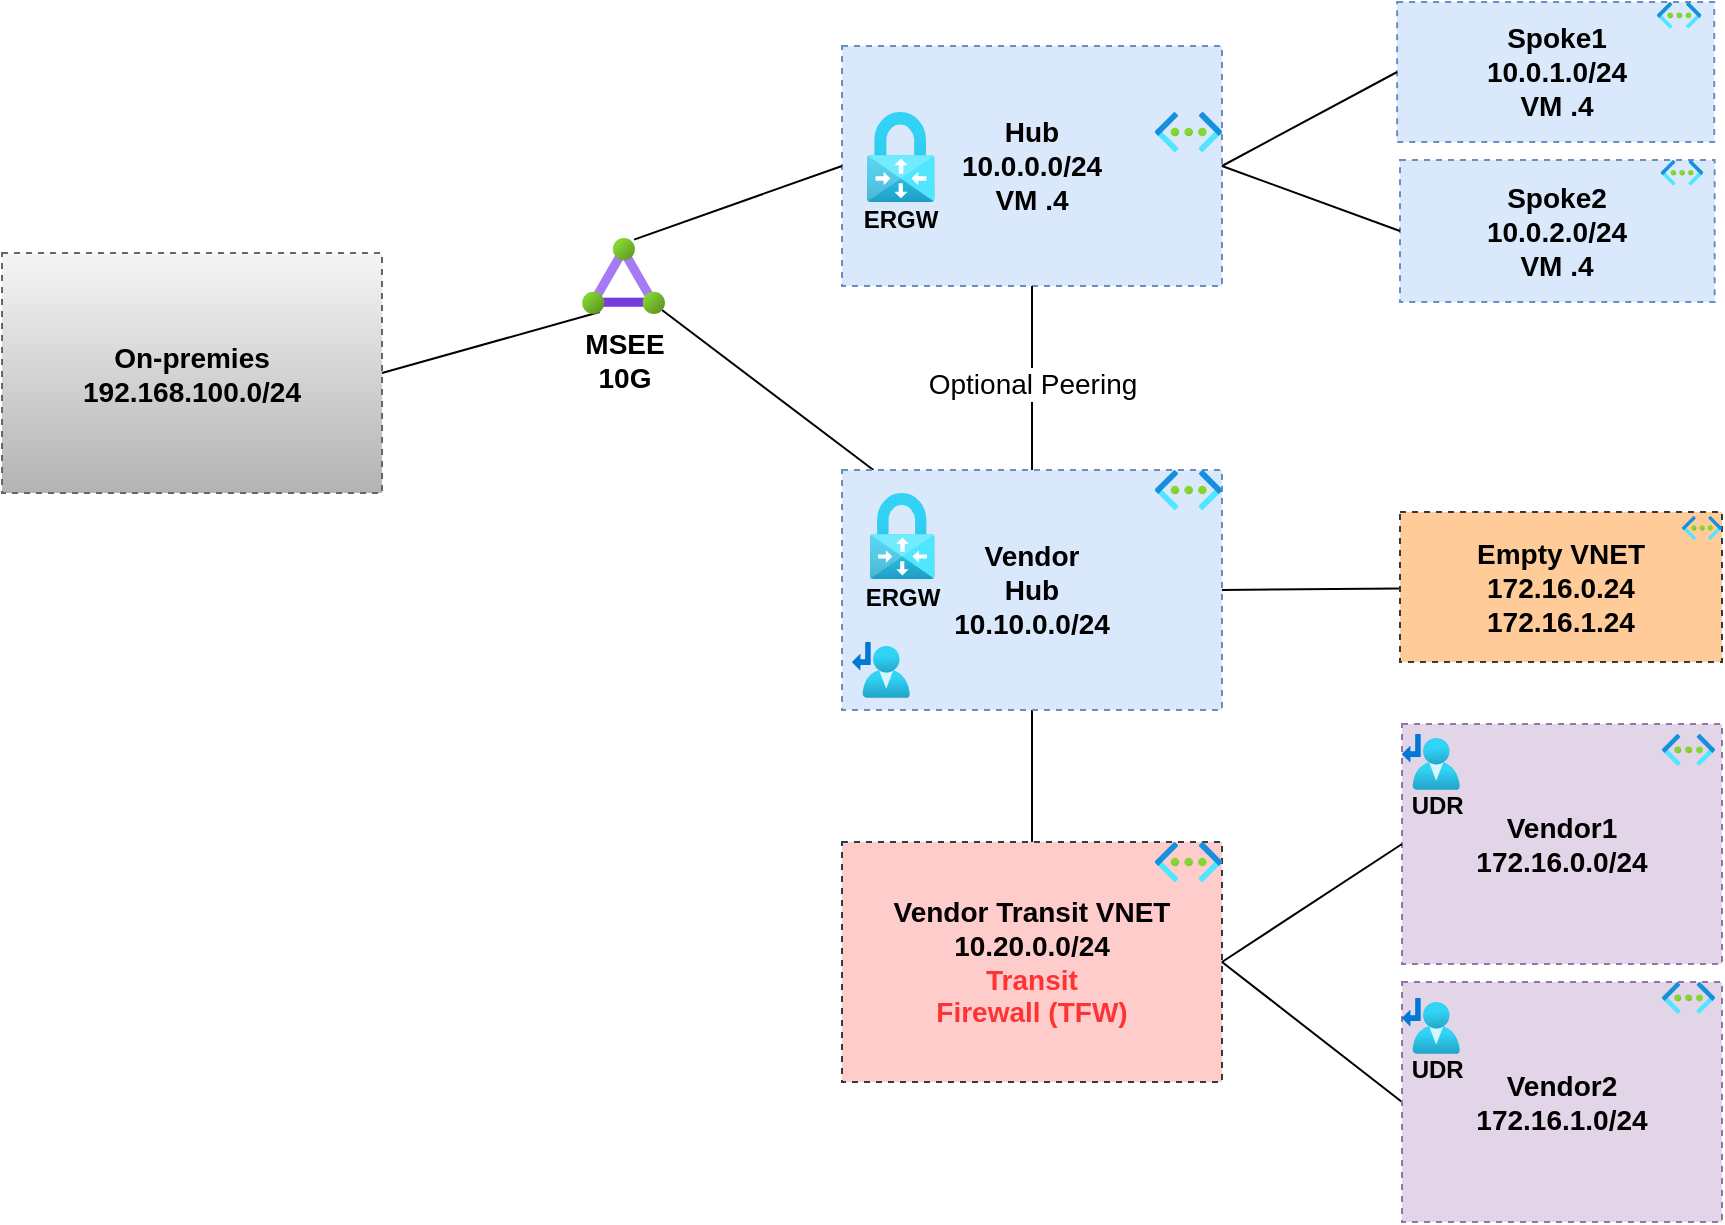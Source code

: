 <mxfile>
    <diagram id="LMcskf2OUFfgnVeXwqW-" name="Page-1">
        <mxGraphModel dx="746" dy="731" grid="1" gridSize="10" guides="1" tooltips="1" connect="1" arrows="1" fold="1" page="1" pageScale="1" pageWidth="1100" pageHeight="850" math="0" shadow="0">
            <root>
                <mxCell id="0"/>
                <mxCell id="1" parent="0"/>
                <mxCell id="2" value="&lt;b&gt;Hub&lt;br&gt;&lt;/b&gt;&lt;b style=&quot;border-color: var(--border-color);&quot;&gt;10.0.0.0/24&lt;br style=&quot;border-color: var(--border-color);&quot;&gt;VM .4&lt;/b&gt;&lt;b&gt;&lt;br&gt;&lt;/b&gt;" style="whiteSpace=wrap;html=1;fillColor=#dae8fc;strokeColor=#6c8ebf;dashed=1;fontSize=14;" parent="1" vertex="1">
                    <mxGeometry x="450" y="114" width="190" height="120" as="geometry"/>
                </mxCell>
                <mxCell id="3" value="" style="aspect=fixed;html=1;points=[];align=center;image;fontSize=14;image=img/lib/azure2/networking/Virtual_Networks.svg;dashed=1;" parent="1" vertex="1">
                    <mxGeometry x="606.5" y="147" width="33.5" height="20" as="geometry"/>
                </mxCell>
                <mxCell id="14" style="edgeStyle=none;html=1;endArrow=none;endFill=0;entryX=0.962;entryY=0.947;entryDx=0;entryDy=0;entryPerimeter=0;fontSize=14;" parent="1" source="4" target="21" edge="1">
                    <mxGeometry relative="1" as="geometry">
                        <mxPoint x="350" y="382" as="targetPoint"/>
                    </mxGeometry>
                </mxCell>
                <mxCell id="15" value="Optional Peering" style="edgeStyle=none;html=1;endArrow=none;endFill=0;entryX=0.5;entryY=1;entryDx=0;entryDy=0;fontSize=14;" parent="1" target="2" edge="1">
                    <mxGeometry relative="1" as="geometry">
                        <mxPoint x="545" y="332" as="sourcePoint"/>
                    </mxGeometry>
                </mxCell>
                <mxCell id="18" value="" style="edgeStyle=none;html=1;endArrow=none;endFill=0;fontSize=14;" parent="1" source="4" target="10" edge="1">
                    <mxGeometry relative="1" as="geometry"/>
                </mxCell>
                <mxCell id="4" value="&lt;b&gt;Vendor &lt;br&gt;Hub&lt;br&gt;10.10.0.0/24&lt;br&gt;&lt;/b&gt;" style="whiteSpace=wrap;html=1;fillColor=#dae8fc;strokeColor=#6c8ebf;dashed=1;fontSize=14;" parent="1" vertex="1">
                    <mxGeometry x="450" y="326" width="190" height="120" as="geometry"/>
                </mxCell>
                <mxCell id="5" value="" style="aspect=fixed;html=1;points=[];align=center;image;fontSize=14;image=img/lib/azure2/networking/Virtual_Networks.svg;dashed=1;" parent="1" vertex="1">
                    <mxGeometry x="606.5" y="326" width="33.5" height="20" as="geometry"/>
                </mxCell>
                <mxCell id="6" value="&lt;font style=&quot;font-size: 12px;&quot; face=&quot;Helvetica&quot;&gt;ERGW&lt;/font&gt;" style="aspect=fixed;html=1;points=[];align=center;image;fontSize=14;image=img/lib/azure2/networking/Virtual_Network_Gateways.svg;glass=0;dashed=1;dashPattern=8 8;strokeColor=#E6E6E6;fontColor=#000000;fillColor=#CCCCCC;rounded=0;sketch=1;hachureGap=4;jiggle=2;curveFitting=1;fontFamily=Architects Daughter;fontSource=https%3A%2F%2Ffonts.googleapis.com%2Fcss%3Ffamily%3DArchitects%2BDaughter;labelBackgroundColor=none;fontStyle=1;spacing=-4;" parent="1" vertex="1">
                    <mxGeometry x="462.41" y="147" width="33.92" height="45" as="geometry"/>
                </mxCell>
                <mxCell id="7" value="On-premies&lt;br style=&quot;font-size: 14px;&quot;&gt;192.168.100.0/24" style="whiteSpace=wrap;html=1;fillColor=#f5f5f5;strokeColor=#666666;dashed=1;labelBackgroundColor=none;gradientColor=#b3b3b3;fontStyle=1;fontSize=14;" parent="1" vertex="1">
                    <mxGeometry x="30" y="217.5" width="190" height="120" as="geometry"/>
                </mxCell>
                <mxCell id="9" value="&lt;span style=&quot;font-family: Helvetica; font-size: 12px;&quot;&gt;ERGW&lt;/span&gt;" style="aspect=fixed;html=1;points=[];align=center;image;fontSize=14;image=img/lib/azure2/networking/Virtual_Network_Gateways.svg;glass=0;dashed=1;dashPattern=8 8;strokeColor=#E6E6E6;fontColor=#000000;fillColor=#CCCCCC;rounded=0;sketch=1;hachureGap=4;jiggle=2;curveFitting=1;fontFamily=Architects Daughter;fontSource=https%3A%2F%2Ffonts.googleapis.com%2Fcss%3Ffamily%3DArchitects%2BDaughter;labelBackgroundColor=none;fontStyle=1;labelPosition=center;verticalLabelPosition=bottom;verticalAlign=top;spacing=-4;" parent="1" vertex="1">
                    <mxGeometry x="463.92" y="337.5" width="32.41" height="43" as="geometry"/>
                </mxCell>
                <mxCell id="13" style="edgeStyle=none;html=1;endArrow=none;endFill=0;fontSize=14;" parent="1" source="10" edge="1">
                    <mxGeometry relative="1" as="geometry">
                        <mxPoint x="545" y="452" as="targetPoint"/>
                    </mxGeometry>
                </mxCell>
                <mxCell id="10" value="Vendor Transit VNET&lt;br&gt;10.20.0.0/24&lt;br&gt;&lt;font color=&quot;#ff3333&quot;&gt;Transit &lt;br&gt;Firewall (TFW)&lt;/font&gt;" style="whiteSpace=wrap;html=1;fillColor=#ffcccc;strokeColor=#36393d;dashed=1;fontStyle=1;fontSize=14;" parent="1" vertex="1">
                    <mxGeometry x="450" y="512" width="190" height="120" as="geometry"/>
                </mxCell>
                <mxCell id="11" value="&lt;b style=&quot;font-size: 14px;&quot;&gt;Vendor1&lt;br style=&quot;font-size: 14px;&quot;&gt;172.16.0.0/24&lt;br style=&quot;font-size: 14px;&quot;&gt;&lt;/b&gt;" style="whiteSpace=wrap;html=1;fillColor=#e1d5e7;strokeColor=#9673a6;dashed=1;fontSize=14;align=center;labelPosition=center;verticalLabelPosition=middle;verticalAlign=middle;" parent="1" vertex="1">
                    <mxGeometry x="730" y="453" width="160" height="120" as="geometry"/>
                </mxCell>
                <mxCell id="16" value="" style="edgeStyle=none;html=1;endArrow=none;endFill=0;entryX=1;entryY=0.5;entryDx=0;entryDy=0;fontSize=14;" parent="1" source="12" target="4" edge="1">
                    <mxGeometry relative="1" as="geometry"/>
                </mxCell>
                <mxCell id="12" value="Empty VNET&lt;br style=&quot;font-size: 14px;&quot;&gt;172.16.0.24&lt;br&gt;172.16.1.24" style="whiteSpace=wrap;html=1;fillColor=#ffcc99;strokeColor=#36393d;dashed=1;fontStyle=1;fontSize=14;" parent="1" vertex="1">
                    <mxGeometry x="729" y="347" width="161" height="75" as="geometry"/>
                </mxCell>
                <mxCell id="17" style="edgeStyle=none;html=1;endArrow=none;endFill=0;exitX=1;exitY=0.5;exitDx=0;exitDy=0;entryX=0;entryY=0.5;entryDx=0;entryDy=0;fontSize=14;" parent="1" source="10" target="11" edge="1">
                    <mxGeometry relative="1" as="geometry">
                        <mxPoint x="555" y="462" as="targetPoint"/>
                        <mxPoint x="555" y="522" as="sourcePoint"/>
                    </mxGeometry>
                </mxCell>
                <mxCell id="23" value="" style="edgeStyle=none;html=1;endArrow=none;endFill=0;entryX=1;entryY=0.5;entryDx=0;entryDy=0;fontSize=14;exitX=0.212;exitY=0.974;exitDx=0;exitDy=0;exitPerimeter=0;" parent="1" source="21" target="7" edge="1">
                    <mxGeometry relative="1" as="geometry">
                        <mxPoint x="320" y="392" as="sourcePoint"/>
                    </mxGeometry>
                </mxCell>
                <mxCell id="24" style="edgeStyle=none;html=1;entryX=0;entryY=0.5;entryDx=0;entryDy=0;endArrow=none;endFill=0;exitX=0.626;exitY=0.021;exitDx=0;exitDy=0;exitPerimeter=0;fontSize=14;" parent="1" source="21" target="2" edge="1">
                    <mxGeometry relative="1" as="geometry"/>
                </mxCell>
                <mxCell id="21" value="MSEE&lt;br&gt;10G" style="aspect=fixed;html=1;points=[];align=center;image;fontSize=14;image=img/lib/azure2/networking/ExpressRoute_Circuits.svg;labelBackgroundColor=none;fillColor=#CCCCFF;fontStyle=1" parent="1" vertex="1">
                    <mxGeometry x="320" y="210" width="41.56" height="38" as="geometry"/>
                </mxCell>
                <mxCell id="25" value="" style="aspect=fixed;html=1;points=[];align=center;image;fontSize=14;image=img/lib/azure2/networking/Virtual_Networks.svg;dashed=1;" parent="1" vertex="1">
                    <mxGeometry x="606.5" y="512" width="33.5" height="20" as="geometry"/>
                </mxCell>
                <mxCell id="26" value="" style="aspect=fixed;html=1;points=[];align=center;image;fontSize=14;image=img/lib/azure2/networking/Virtual_Networks.svg;dashed=1;" parent="1" vertex="1">
                    <mxGeometry x="860" y="458" width="26.5" height="15.82" as="geometry"/>
                </mxCell>
                <mxCell id="27" value="" style="aspect=fixed;html=1;points=[];align=center;image;fontSize=14;image=img/lib/azure2/networking/Virtual_Networks.svg;dashed=1;" parent="1" vertex="1">
                    <mxGeometry x="870" y="349" width="20" height="11.94" as="geometry"/>
                </mxCell>
                <mxCell id="29" style="edgeStyle=none;html=1;entryX=1;entryY=0.5;entryDx=0;entryDy=0;endArrow=none;endFill=0;exitX=0;exitY=0.5;exitDx=0;exitDy=0;fontSize=14;" parent="1" source="28" target="10" edge="1">
                    <mxGeometry relative="1" as="geometry"/>
                </mxCell>
                <mxCell id="28" value="&lt;b style=&quot;font-size: 14px;&quot;&gt;Vendor2&lt;br style=&quot;font-size: 14px;&quot;&gt;172.16.1.0/24&lt;br style=&quot;font-size: 14px;&quot;&gt;&lt;/b&gt;" style="whiteSpace=wrap;html=1;fillColor=#e1d5e7;strokeColor=#9673a6;dashed=1;fontSize=14;" parent="1" vertex="1">
                    <mxGeometry x="730" y="582" width="160" height="120" as="geometry"/>
                </mxCell>
                <mxCell id="30" value="" style="aspect=fixed;html=1;points=[];align=center;image;fontSize=14;image=img/lib/azure2/networking/Virtual_Networks.svg;dashed=1;" parent="1" vertex="1">
                    <mxGeometry x="860" y="582" width="26.5" height="15.82" as="geometry"/>
                </mxCell>
                <mxCell id="35" value="" style="group" parent="1" vertex="1" connectable="0">
                    <mxGeometry x="719" y="92" width="171" height="70" as="geometry"/>
                </mxCell>
                <mxCell id="32" value="&lt;font color=&quot;#000000&quot;&gt;&lt;b&gt;Spoke1&lt;br&gt;10.0.1.0/24&lt;br&gt;VM .4&lt;/b&gt;&lt;br&gt;&lt;/font&gt;" style="whiteSpace=wrap;html=1;fillColor=#dae8fc;strokeColor=#6c8ebf;dashed=1;labelBackgroundColor=none;fontSize=14;fontColor=#FF3333;movable=1;resizable=1;rotatable=1;deletable=1;editable=1;connectable=1;" parent="35" vertex="1">
                    <mxGeometry x="8.55" width="158.551" height="70" as="geometry"/>
                </mxCell>
                <mxCell id="33" value="" style="aspect=fixed;html=1;points=[];align=center;image;fontSize=12;image=img/lib/azure2/networking/Virtual_Networks.svg;dashed=1;labelBackgroundColor=none;fontColor=#FF3333;fillColor=#CCFFFF;movable=1;resizable=1;rotatable=1;deletable=1;editable=1;connectable=1;" parent="35" vertex="1">
                    <mxGeometry x="138.46" width="22.277" height="13.3" as="geometry"/>
                </mxCell>
                <mxCell id="36" value="" style="group" parent="1" vertex="1" connectable="0">
                    <mxGeometry x="729" y="171" width="161" height="71" as="geometry"/>
                </mxCell>
                <mxCell id="37" value="&lt;b style=&quot;border-color: var(--border-color); color: rgb(0, 0, 0);&quot;&gt;Spoke2&lt;br style=&quot;border-color: var(--border-color);&quot;&gt;10.0.2.0/24&lt;br style=&quot;border-color: var(--border-color);&quot;&gt;VM .4&lt;/b&gt;" style="whiteSpace=wrap;html=1;fillColor=#dae8fc;strokeColor=#6c8ebf;dashed=1;labelBackgroundColor=none;fontSize=14;fontColor=#FF3333;movable=1;resizable=1;rotatable=1;deletable=1;editable=1;connectable=1;" parent="36" vertex="1">
                    <mxGeometry width="157.329" height="71" as="geometry"/>
                </mxCell>
                <mxCell id="38" value="" style="aspect=fixed;html=1;points=[];align=center;image;fontSize=12;image=img/lib/azure2/networking/Virtual_Networks.svg;dashed=1;labelBackgroundColor=none;fontColor=#FF3333;fillColor=#CCFFFF;movable=1;resizable=1;rotatable=1;deletable=1;editable=1;connectable=1;" parent="36" vertex="1">
                    <mxGeometry x="130.363" width="21.274" height="12.701" as="geometry"/>
                </mxCell>
                <mxCell id="39" style="edgeStyle=none;html=1;exitX=0;exitY=0.5;exitDx=0;exitDy=0;entryX=1;entryY=0.5;entryDx=0;entryDy=0;fontSize=14;fontColor=#000000;endArrow=none;endFill=0;" parent="1" source="32" target="2" edge="1">
                    <mxGeometry relative="1" as="geometry"/>
                </mxCell>
                <mxCell id="40" style="edgeStyle=none;html=1;exitX=0;exitY=0.5;exitDx=0;exitDy=0;fontSize=14;fontColor=#000000;endArrow=none;endFill=0;entryX=1;entryY=0.5;entryDx=0;entryDy=0;" parent="1" source="37" target="2" edge="1">
                    <mxGeometry relative="1" as="geometry">
                        <mxPoint x="640" y="212" as="targetPoint"/>
                    </mxGeometry>
                </mxCell>
                <mxCell id="48" value="&lt;b&gt;&amp;nbsp; UDR&lt;/b&gt;" style="aspect=fixed;html=1;points=[];align=center;image;fontSize=12;image=img/lib/azure2/networking/Route_Tables.svg;dashed=1;labelBackgroundColor=none;strokeColor=default;fontColor=#000000;fillColor=#CCFFFF;spacing=-4;" parent="1" vertex="1">
                    <mxGeometry x="730.0" y="458" width="28.91" height="28" as="geometry"/>
                </mxCell>
                <mxCell id="113" value="" style="edgeStyle=none;html=1;shadow=0;dashed=1;fontSize=12;fontColor=#FF3333;endArrow=none;endFill=0;opacity=50;" parent="1" source="49" target="96" edge="1">
                    <mxGeometry relative="1" as="geometry"/>
                </mxCell>
                <mxCell id="49" value="" style="aspect=fixed;html=1;points=[];align=center;image;fontSize=12;image=img/lib/azure2/networking/Route_Tables.svg;dashed=1;labelBackgroundColor=none;strokeColor=default;fontColor=#000000;fillColor=#CCFFFF;" parent="1" vertex="1">
                    <mxGeometry x="455.01" y="412" width="28.91" height="28" as="geometry"/>
                </mxCell>
                <mxCell id="115" value="&lt;b&gt;&amp;nbsp; UDR&lt;/b&gt;" style="aspect=fixed;html=1;points=[];align=center;image;fontSize=12;image=img/lib/azure2/networking/Route_Tables.svg;dashed=1;labelBackgroundColor=none;strokeColor=default;fontColor=#000000;fillColor=#CCFFFF;spacing=-4;" parent="1" vertex="1">
                    <mxGeometry x="730.0" y="590" width="28.91" height="28" as="geometry"/>
                </mxCell>
                <mxCell id="68" value="Peerings" parent="0" visible="0"/>
                <mxCell id="69" style="edgeStyle=none;html=1;fontSize=12;fontColor=#000000;endArrow=none;endFill=0;dashed=1;exitX=1;exitY=0.5;exitDx=0;exitDy=0;" parent="68" source="70" edge="1">
                    <mxGeometry relative="1" as="geometry">
                        <mxPoint x="545" y="484" as="targetPoint"/>
                    </mxGeometry>
                </mxCell>
                <mxCell id="70" value="&lt;b style=&quot;font-size: 12px;&quot;&gt;VNET Peering&lt;/b&gt;&lt;br style=&quot;font-size: 12px;&quot;&gt;Use Remote Gateway &lt;b&gt;Enabled&lt;/b&gt;&lt;br style=&quot;font-size: 12px;&quot;&gt;Gateway Transit &lt;b&gt;Enabled&lt;/b&gt;" style="text;strokeColor=default;align=left;fillColor=none;html=1;verticalAlign=middle;whiteSpace=wrap;rounded=0;labelBackgroundColor=none;fontSize=12;fontColor=#000000;fontStyle=0;dashed=1;" parent="68" vertex="1">
                    <mxGeometry x="292.41" y="458" width="170" height="54" as="geometry"/>
                </mxCell>
                <mxCell id="71" value="&lt;b style=&quot;font-size: 12px;&quot;&gt;VNET Peering&lt;/b&gt;&lt;br style=&quot;font-size: 12px;&quot;&gt;Use Remote Gateway &lt;b&gt;Enabled&lt;/b&gt;&lt;br style=&quot;font-size: 12px;&quot;&gt;Gateway Transit &lt;b&gt;Enabled&lt;/b&gt;" style="text;strokeColor=default;align=left;fillColor=none;html=1;verticalAlign=middle;whiteSpace=wrap;rounded=0;labelBackgroundColor=none;fontSize=12;fontColor=#000000;fontStyle=0;dashed=1;" parent="68" vertex="1">
                    <mxGeometry x="719" y="272" width="170" height="54" as="geometry"/>
                </mxCell>
                <mxCell id="72" style="edgeStyle=none;html=1;fontSize=12;fontColor=#000000;endArrow=none;endFill=0;dashed=1;entryX=0;entryY=0.5;entryDx=0;entryDy=0;" parent="68" target="71" edge="1">
                    <mxGeometry relative="1" as="geometry">
                        <mxPoint x="719" y="304.5" as="targetPoint"/>
                        <mxPoint x="680" y="382" as="sourcePoint"/>
                    </mxGeometry>
                </mxCell>
                <mxCell id="73" style="edgeStyle=none;html=1;exitX=1;exitY=0.5;exitDx=0;exitDy=0;dashed=1;fontSize=12;fontColor=#000000;endArrow=none;endFill=0;" parent="68" source="75" edge="1">
                    <mxGeometry relative="1" as="geometry">
                        <mxPoint x="700" y="622" as="targetPoint"/>
                    </mxGeometry>
                </mxCell>
                <mxCell id="74" style="edgeStyle=none;html=1;exitX=1;exitY=0.5;exitDx=0;exitDy=0;dashed=1;fontSize=12;fontColor=#000000;endArrow=none;endFill=0;" parent="68" source="75" edge="1">
                    <mxGeometry relative="1" as="geometry">
                        <mxPoint x="700" y="532" as="targetPoint"/>
                    </mxGeometry>
                </mxCell>
                <mxCell id="75" value="&lt;b style=&quot;font-size: 12px;&quot;&gt;VNET Peering&lt;/b&gt;&lt;br style=&quot;font-size: 12px;&quot;&gt;Use Remote Gateway &lt;b&gt;Disabled&lt;/b&gt;&lt;br style=&quot;font-size: 12px;&quot;&gt;Gateway Transit &lt;b&gt;Disabled&lt;/b&gt;" style="text;strokeColor=default;align=left;fillColor=none;html=1;verticalAlign=middle;whiteSpace=wrap;rounded=0;labelBackgroundColor=none;fontSize=12;fontColor=#000000;fontStyle=0;dashed=1;" parent="68" vertex="1">
                    <mxGeometry x="455.01" y="656" width="176.08" height="54" as="geometry"/>
                </mxCell>
                <mxCell id="85" value="UDR" style="" parent="0" visible="0"/>
                <mxCell id="96" value="&lt;b style=&quot;font-size: 12px;&quot;&gt;Route Table&lt;br&gt;GatewaySubnet&lt;/b&gt;&lt;br style=&quot;font-size: 12px;&quot;&gt;172.16.0.0/24 -&amp;gt; &lt;b&gt;&lt;font color=&quot;#ff3333&quot;&gt;TFW&lt;/font&gt;&lt;/b&gt;&lt;br&gt;172.16.1.0/24 -&amp;gt; &lt;font color=&quot;#ff3333&quot;&gt;&lt;b&gt;TFW&lt;/b&gt;&lt;/font&gt;" style="text;strokeColor=default;align=left;fillColor=none;html=1;verticalAlign=middle;whiteSpace=wrap;rounded=0;labelBackgroundColor=none;fontSize=12;fontColor=#000000;fontStyle=0;dashed=1;" parent="85" vertex="1">
                    <mxGeometry x="250.0" y="394.75" width="130" height="62.5" as="geometry"/>
                </mxCell>
                <mxCell id="97" style="edgeStyle=none;html=1;exitX=0;exitY=0.5;exitDx=0;exitDy=0;dashed=1;fontSize=12;fontColor=#FF3333;endArrow=none;endFill=0;opacity=50;shadow=0;" parent="85" source="99" edge="1">
                    <mxGeometry relative="1" as="geometry">
                        <mxPoint x="768.91" y="484.902" as="targetPoint"/>
                    </mxGeometry>
                </mxCell>
                <mxCell id="98" style="edgeStyle=none;html=1;exitX=0;exitY=0.5;exitDx=0;exitDy=0;dashed=1;fontSize=12;fontColor=#FF3333;endArrow=none;endFill=0;opacity=50;" parent="85" source="99" target="115" edge="1">
                    <mxGeometry relative="1" as="geometry">
                        <mxPoint x="760" y="600" as="targetPoint"/>
                    </mxGeometry>
                </mxCell>
                <mxCell id="99" value="&lt;b style=&quot;font-size: 12px;&quot;&gt;Route Table&lt;br&gt;&lt;/b&gt;&lt;b&gt;VM Subnet&lt;br&gt;&lt;/b&gt;&amp;nbsp;0/0 or RFC1918 -&amp;gt; &lt;b&gt;&lt;font color=&quot;#ff3333&quot;&gt;TFW&lt;/font&gt;&lt;/b&gt;" style="text;strokeColor=default;align=left;fillColor=none;html=1;verticalAlign=middle;whiteSpace=wrap;rounded=0;labelBackgroundColor=none;fontSize=12;fontColor=#000000;fontStyle=0;dashed=1;" parent="85" vertex="1">
                    <mxGeometry x="940" y="500" width="140" height="62.5" as="geometry"/>
                </mxCell>
                <mxCell id="104" value="ERSKU" parent="0" visible="0"/>
                <mxCell id="105" style="edgeStyle=none;html=1;exitX=1;exitY=0.5;exitDx=0;exitDy=0;shadow=0;dashed=1;fontSize=12;fontColor=#FF3333;endArrow=none;endFill=0;opacity=50;" parent="104" source="106" edge="1">
                    <mxGeometry relative="1" as="geometry">
                        <mxPoint x="472.41" y="172.503" as="targetPoint"/>
                    </mxGeometry>
                </mxCell>
                <mxCell id="106" value="&lt;b&gt;ER Gateway&lt;br&gt;SKU Ultra 10G&lt;br&gt;&lt;/b&gt;" style="text;strokeColor=default;align=left;fillColor=none;html=1;verticalAlign=middle;whiteSpace=wrap;rounded=0;labelBackgroundColor=none;fontSize=12;fontColor=#000000;fontStyle=0;dashed=1;" parent="104" vertex="1">
                    <mxGeometry x="290" y="135" width="112.41" height="42" as="geometry"/>
                </mxCell>
                <mxCell id="107" style="edgeStyle=none;html=1;exitX=1;exitY=0.5;exitDx=0;exitDy=0;shadow=0;dashed=1;fontSize=12;fontColor=#FF3333;endArrow=none;endFill=0;opacity=50;" parent="104" source="108" edge="1">
                    <mxGeometry relative="1" as="geometry">
                        <mxPoint x="473.92" y="362.124" as="targetPoint"/>
                    </mxGeometry>
                </mxCell>
                <mxCell id="108" value="&lt;b&gt;ER Gateway&lt;br&gt;SKU Standard 1G&lt;br&gt;&lt;/b&gt;" style="text;strokeColor=default;align=left;fillColor=none;html=1;verticalAlign=middle;whiteSpace=wrap;rounded=0;labelBackgroundColor=none;fontSize=12;fontColor=#000000;fontStyle=0;dashed=1;" parent="104" vertex="1">
                    <mxGeometry x="290.0" y="314" width="107.59" height="42" as="geometry"/>
                </mxCell>
            </root>
        </mxGraphModel>
    </diagram>
</mxfile>